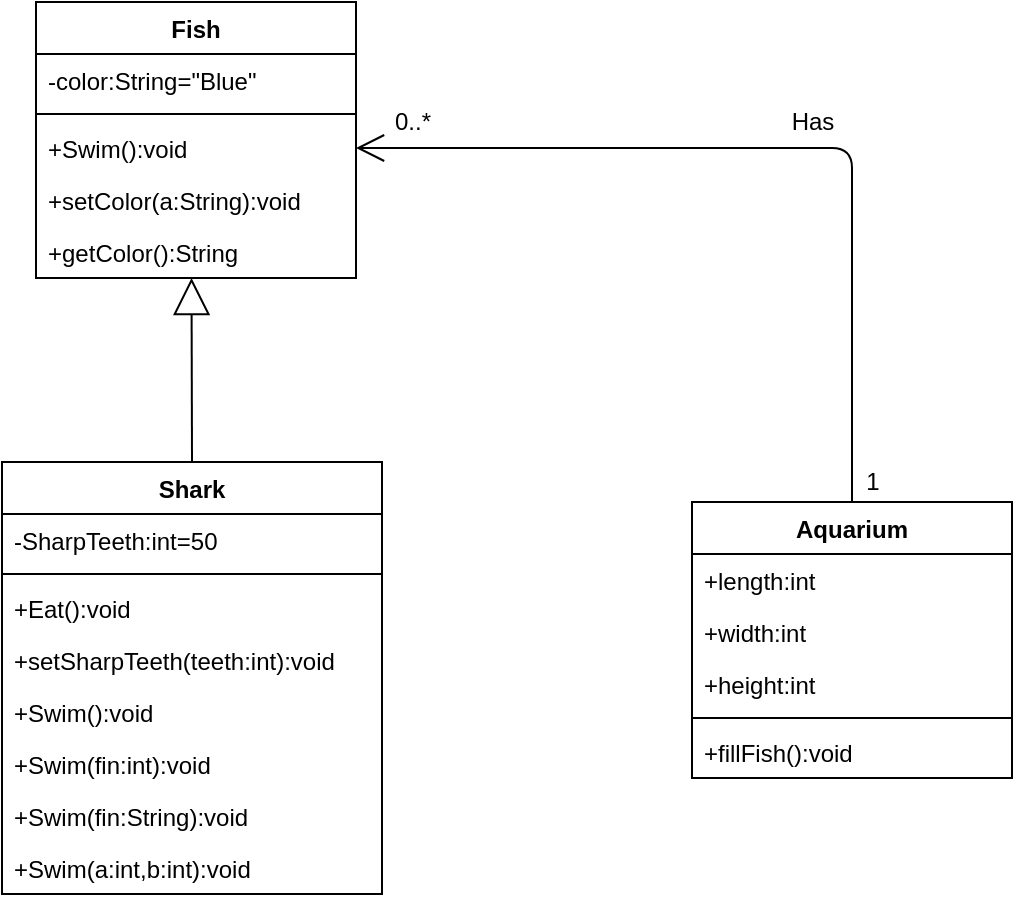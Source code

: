 <mxfile version="13.8.0" type="github"><diagram id="C5RBs43oDa-KdzZeNtuy" name="Page-1"><mxGraphModel dx="1118" dy="512" grid="1" gridSize="10" guides="1" tooltips="1" connect="1" arrows="1" fold="1" page="1" pageScale="1" pageWidth="827" pageHeight="1169" math="0" shadow="0"><root><mxCell id="WIyWlLk6GJQsqaUBKTNV-0"/><mxCell id="WIyWlLk6GJQsqaUBKTNV-1" parent="WIyWlLk6GJQsqaUBKTNV-0"/><mxCell id="zkfFHV4jXpPFQw0GAbJ--0" value="Fish" style="swimlane;fontStyle=1;align=center;verticalAlign=top;childLayout=stackLayout;horizontal=1;startSize=26;horizontalStack=0;resizeParent=1;resizeLast=0;collapsible=1;marginBottom=0;rounded=0;shadow=0;strokeWidth=1;" parent="WIyWlLk6GJQsqaUBKTNV-1" vertex="1"><mxGeometry x="282" y="30" width="160" height="138" as="geometry"><mxRectangle x="230" y="140" width="160" height="26" as="alternateBounds"/></mxGeometry></mxCell><mxCell id="zkfFHV4jXpPFQw0GAbJ--1" value="-color:String=&quot;Blue&quot;" style="text;align=left;verticalAlign=top;spacingLeft=4;spacingRight=4;overflow=hidden;rotatable=0;points=[[0,0.5],[1,0.5]];portConstraint=eastwest;" parent="zkfFHV4jXpPFQw0GAbJ--0" vertex="1"><mxGeometry y="26" width="160" height="26" as="geometry"/></mxCell><mxCell id="zkfFHV4jXpPFQw0GAbJ--4" value="" style="line;html=1;strokeWidth=1;align=left;verticalAlign=middle;spacingTop=-1;spacingLeft=3;spacingRight=3;rotatable=0;labelPosition=right;points=[];portConstraint=eastwest;" parent="zkfFHV4jXpPFQw0GAbJ--0" vertex="1"><mxGeometry y="52" width="160" height="8" as="geometry"/></mxCell><mxCell id="zkfFHV4jXpPFQw0GAbJ--5" value="+Swim():void" style="text;align=left;verticalAlign=top;spacingLeft=4;spacingRight=4;overflow=hidden;rotatable=0;points=[[0,0.5],[1,0.5]];portConstraint=eastwest;" parent="zkfFHV4jXpPFQw0GAbJ--0" vertex="1"><mxGeometry y="60" width="160" height="26" as="geometry"/></mxCell><mxCell id="QyCDRsel5hxwxMPnGkpy-0" value="+setColor(a:String):void" style="text;align=left;verticalAlign=top;spacingLeft=4;spacingRight=4;overflow=hidden;rotatable=0;points=[[0,0.5],[1,0.5]];portConstraint=eastwest;" vertex="1" parent="zkfFHV4jXpPFQw0GAbJ--0"><mxGeometry y="86" width="160" height="26" as="geometry"/></mxCell><mxCell id="QyCDRsel5hxwxMPnGkpy-1" value="+getColor():String" style="text;align=left;verticalAlign=top;spacingLeft=4;spacingRight=4;overflow=hidden;rotatable=0;points=[[0,0.5],[1,0.5]];portConstraint=eastwest;" vertex="1" parent="zkfFHV4jXpPFQw0GAbJ--0"><mxGeometry y="112" width="160" height="26" as="geometry"/></mxCell><mxCell id="QyCDRsel5hxwxMPnGkpy-17" value="" style="endArrow=block;endSize=16;endFill=0;html=1;entryX=0.486;entryY=1;entryDx=0;entryDy=0;entryPerimeter=0;exitX=0.5;exitY=0;exitDx=0;exitDy=0;" edge="1" parent="WIyWlLk6GJQsqaUBKTNV-1" source="QyCDRsel5hxwxMPnGkpy-2" target="QyCDRsel5hxwxMPnGkpy-1"><mxGeometry width="160" relative="1" as="geometry"><mxPoint x="20" y="330" as="sourcePoint"/><mxPoint x="180" y="330" as="targetPoint"/></mxGeometry></mxCell><mxCell id="QyCDRsel5hxwxMPnGkpy-31" value="" style="endArrow=open;endFill=1;endSize=12;html=1;exitX=0.5;exitY=0;exitDx=0;exitDy=0;entryX=1;entryY=0.5;entryDx=0;entryDy=0;" edge="1" parent="WIyWlLk6GJQsqaUBKTNV-1" source="QyCDRsel5hxwxMPnGkpy-11" target="zkfFHV4jXpPFQw0GAbJ--5"><mxGeometry x="-0.167" y="20" width="160" relative="1" as="geometry"><mxPoint x="470" y="98.58" as="sourcePoint"/><mxPoint x="560" y="60" as="targetPoint"/><Array as="points"><mxPoint x="690" y="103"/></Array><mxPoint x="-20" y="-20" as="offset"/></mxGeometry></mxCell><mxCell id="QyCDRsel5hxwxMPnGkpy-11" value="Aquarium" style="swimlane;fontStyle=1;align=center;verticalAlign=top;childLayout=stackLayout;horizontal=1;startSize=26;horizontalStack=0;resizeParent=1;resizeParentMax=0;resizeLast=0;collapsible=1;marginBottom=0;" vertex="1" parent="WIyWlLk6GJQsqaUBKTNV-1"><mxGeometry x="610" y="280" width="160" height="138" as="geometry"/></mxCell><mxCell id="QyCDRsel5hxwxMPnGkpy-12" value="+length:int" style="text;strokeColor=none;fillColor=none;align=left;verticalAlign=top;spacingLeft=4;spacingRight=4;overflow=hidden;rotatable=0;points=[[0,0.5],[1,0.5]];portConstraint=eastwest;" vertex="1" parent="QyCDRsel5hxwxMPnGkpy-11"><mxGeometry y="26" width="160" height="26" as="geometry"/></mxCell><mxCell id="QyCDRsel5hxwxMPnGkpy-15" value="+width:int" style="text;strokeColor=none;fillColor=none;align=left;verticalAlign=top;spacingLeft=4;spacingRight=4;overflow=hidden;rotatable=0;points=[[0,0.5],[1,0.5]];portConstraint=eastwest;" vertex="1" parent="QyCDRsel5hxwxMPnGkpy-11"><mxGeometry y="52" width="160" height="26" as="geometry"/></mxCell><mxCell id="QyCDRsel5hxwxMPnGkpy-16" value="+height:int" style="text;strokeColor=none;fillColor=none;align=left;verticalAlign=top;spacingLeft=4;spacingRight=4;overflow=hidden;rotatable=0;points=[[0,0.5],[1,0.5]];portConstraint=eastwest;" vertex="1" parent="QyCDRsel5hxwxMPnGkpy-11"><mxGeometry y="78" width="160" height="26" as="geometry"/></mxCell><mxCell id="QyCDRsel5hxwxMPnGkpy-13" value="" style="line;strokeWidth=1;fillColor=none;align=left;verticalAlign=middle;spacingTop=-1;spacingLeft=3;spacingRight=3;rotatable=0;labelPosition=right;points=[];portConstraint=eastwest;" vertex="1" parent="QyCDRsel5hxwxMPnGkpy-11"><mxGeometry y="104" width="160" height="8" as="geometry"/></mxCell><mxCell id="QyCDRsel5hxwxMPnGkpy-14" value="+fillFish():void" style="text;strokeColor=none;fillColor=none;align=left;verticalAlign=top;spacingLeft=4;spacingRight=4;overflow=hidden;rotatable=0;points=[[0,0.5],[1,0.5]];portConstraint=eastwest;" vertex="1" parent="QyCDRsel5hxwxMPnGkpy-11"><mxGeometry y="112" width="160" height="26" as="geometry"/></mxCell><mxCell id="QyCDRsel5hxwxMPnGkpy-2" value="Shark" style="swimlane;fontStyle=1;align=center;verticalAlign=top;childLayout=stackLayout;horizontal=1;startSize=26;horizontalStack=0;resizeParent=1;resizeParentMax=0;resizeLast=0;collapsible=1;marginBottom=0;" vertex="1" parent="WIyWlLk6GJQsqaUBKTNV-1"><mxGeometry x="265" y="260" width="190" height="216" as="geometry"/></mxCell><mxCell id="QyCDRsel5hxwxMPnGkpy-3" value="-SharpTeeth:int=50" style="text;strokeColor=none;fillColor=none;align=left;verticalAlign=top;spacingLeft=4;spacingRight=4;overflow=hidden;rotatable=0;points=[[0,0.5],[1,0.5]];portConstraint=eastwest;" vertex="1" parent="QyCDRsel5hxwxMPnGkpy-2"><mxGeometry y="26" width="190" height="26" as="geometry"/></mxCell><mxCell id="QyCDRsel5hxwxMPnGkpy-4" value="" style="line;strokeWidth=1;fillColor=none;align=left;verticalAlign=middle;spacingTop=-1;spacingLeft=3;spacingRight=3;rotatable=0;labelPosition=right;points=[];portConstraint=eastwest;" vertex="1" parent="QyCDRsel5hxwxMPnGkpy-2"><mxGeometry y="52" width="190" height="8" as="geometry"/></mxCell><mxCell id="QyCDRsel5hxwxMPnGkpy-5" value="+Eat():void" style="text;strokeColor=none;fillColor=none;align=left;verticalAlign=top;spacingLeft=4;spacingRight=4;overflow=hidden;rotatable=0;points=[[0,0.5],[1,0.5]];portConstraint=eastwest;" vertex="1" parent="QyCDRsel5hxwxMPnGkpy-2"><mxGeometry y="60" width="190" height="26" as="geometry"/></mxCell><mxCell id="QyCDRsel5hxwxMPnGkpy-6" value="+setSharpTeeth(teeth:int):void" style="text;strokeColor=none;fillColor=none;align=left;verticalAlign=top;spacingLeft=4;spacingRight=4;overflow=hidden;rotatable=0;points=[[0,0.5],[1,0.5]];portConstraint=eastwest;" vertex="1" parent="QyCDRsel5hxwxMPnGkpy-2"><mxGeometry y="86" width="190" height="26" as="geometry"/></mxCell><mxCell id="QyCDRsel5hxwxMPnGkpy-7" value="+Swim():void" style="text;strokeColor=none;fillColor=none;align=left;verticalAlign=top;spacingLeft=4;spacingRight=4;overflow=hidden;rotatable=0;points=[[0,0.5],[1,0.5]];portConstraint=eastwest;" vertex="1" parent="QyCDRsel5hxwxMPnGkpy-2"><mxGeometry y="112" width="190" height="26" as="geometry"/></mxCell><mxCell id="QyCDRsel5hxwxMPnGkpy-8" value="+Swim(fin:int):void" style="text;strokeColor=none;fillColor=none;align=left;verticalAlign=top;spacingLeft=4;spacingRight=4;overflow=hidden;rotatable=0;points=[[0,0.5],[1,0.5]];portConstraint=eastwest;" vertex="1" parent="QyCDRsel5hxwxMPnGkpy-2"><mxGeometry y="138" width="190" height="26" as="geometry"/></mxCell><mxCell id="QyCDRsel5hxwxMPnGkpy-9" value="+Swim(fin:String):void" style="text;strokeColor=none;fillColor=none;align=left;verticalAlign=top;spacingLeft=4;spacingRight=4;overflow=hidden;rotatable=0;points=[[0,0.5],[1,0.5]];portConstraint=eastwest;" vertex="1" parent="QyCDRsel5hxwxMPnGkpy-2"><mxGeometry y="164" width="190" height="26" as="geometry"/></mxCell><mxCell id="QyCDRsel5hxwxMPnGkpy-10" value="+Swim(a:int,b:int):void" style="text;strokeColor=none;fillColor=none;align=left;verticalAlign=top;spacingLeft=4;spacingRight=4;overflow=hidden;rotatable=0;points=[[0,0.5],[1,0.5]];portConstraint=eastwest;" vertex="1" parent="QyCDRsel5hxwxMPnGkpy-2"><mxGeometry y="190" width="190" height="26" as="geometry"/></mxCell><mxCell id="QyCDRsel5hxwxMPnGkpy-32" value="Has" style="text;html=1;align=center;verticalAlign=middle;resizable=0;points=[];autosize=1;" vertex="1" parent="WIyWlLk6GJQsqaUBKTNV-1"><mxGeometry x="650" y="80" width="40" height="20" as="geometry"/></mxCell><mxCell id="QyCDRsel5hxwxMPnGkpy-33" value="1" style="text;html=1;align=center;verticalAlign=middle;resizable=0;points=[];autosize=1;" vertex="1" parent="WIyWlLk6GJQsqaUBKTNV-1"><mxGeometry x="690" y="260" width="20" height="20" as="geometry"/></mxCell><mxCell id="QyCDRsel5hxwxMPnGkpy-34" value="0..*" style="text;html=1;align=center;verticalAlign=middle;resizable=0;points=[];autosize=1;" vertex="1" parent="WIyWlLk6GJQsqaUBKTNV-1"><mxGeometry x="455" y="80" width="30" height="20" as="geometry"/></mxCell></root></mxGraphModel></diagram></mxfile>